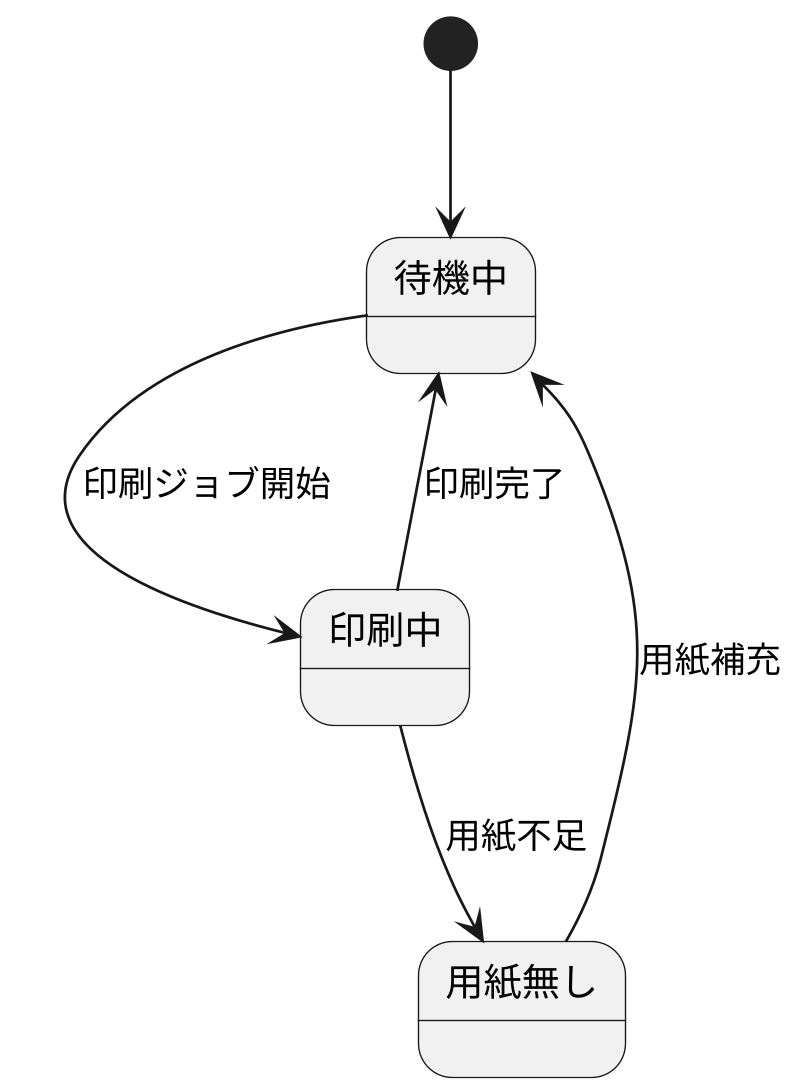 @startuml プリンタ

scale 800 width

[*] --> 待機中

待機中 --> 印刷中 : 印刷ジョブ開始
印刷中 --> 待機中 : 印刷完了
印刷中 --> 用紙無し : 用紙不足
用紙無し --> 待機中 : 用紙補充

@enduml
